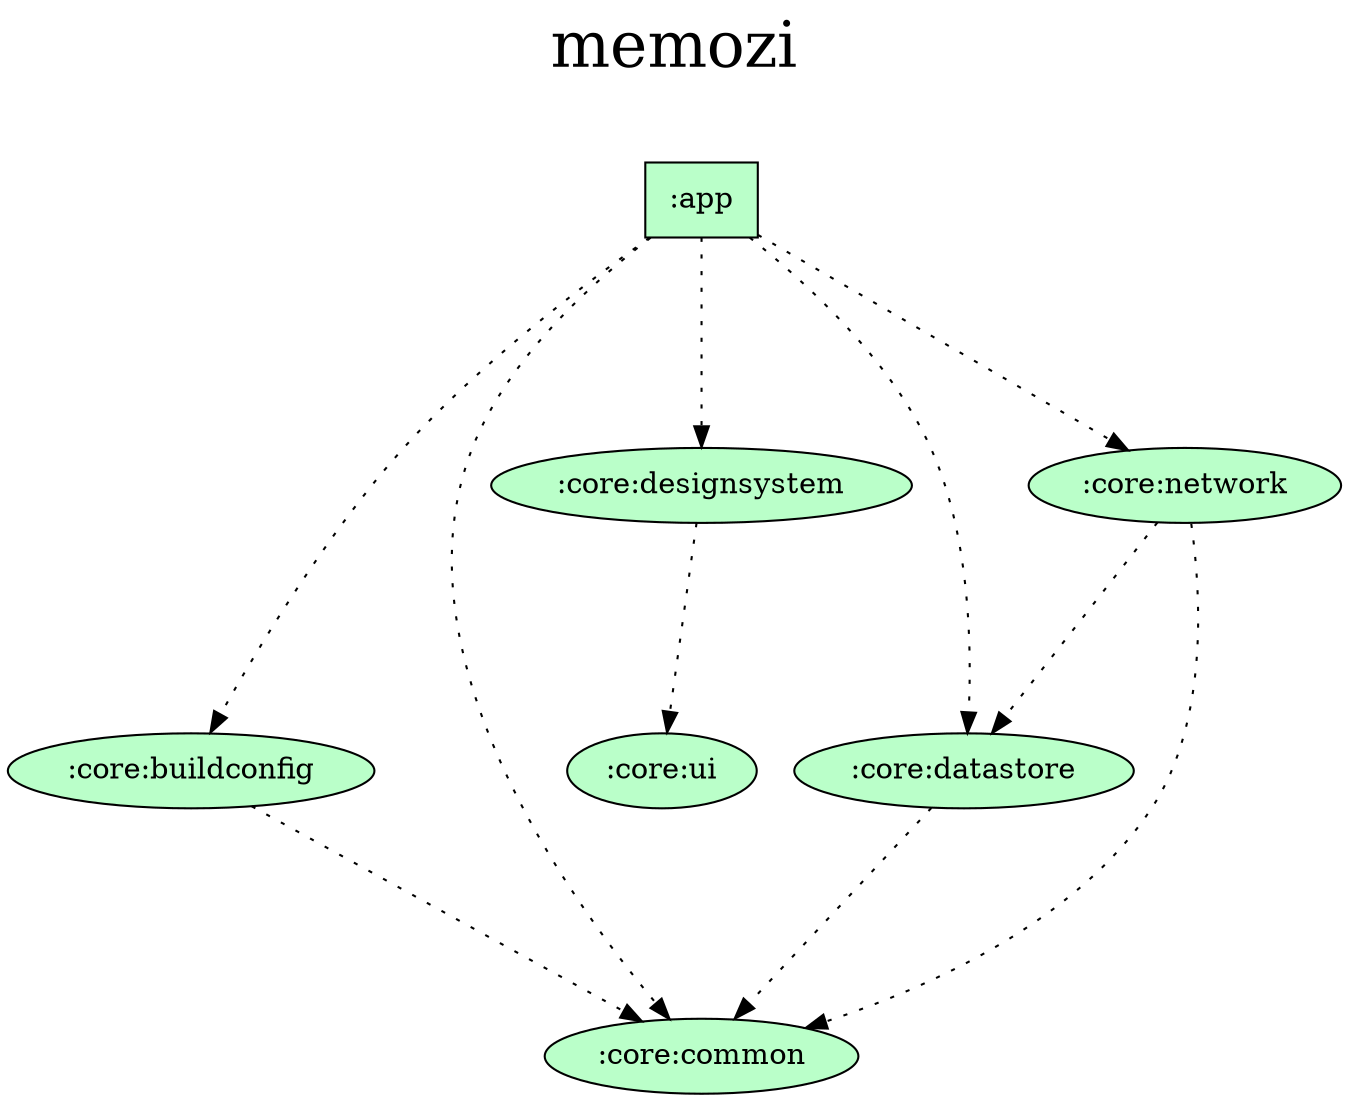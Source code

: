 digraph {
  graph [label="memozi\n ",labelloc=t,fontsize=30,ranksep=1.4];
  node [style=filled, fillcolor="#bbbbbb"];
  rankdir=TB;

  # Projects

  ":app" [shape=box, fillcolor="#baffc9"];
  ":core:buildconfig" [fillcolor="#baffc9"];
  ":core:common" [fillcolor="#baffc9"];
  ":core:datastore" [fillcolor="#baffc9"];
  ":core:designsystem" [fillcolor="#baffc9"];
  ":core:network" [fillcolor="#baffc9"];
  ":core:ui" [fillcolor="#baffc9"];

  {rank = same; ":app";}

  # Dependencies

  ":app" -> ":core:common" [style=dotted]
  ":app" -> ":core:designsystem" [style=dotted]
  ":app" -> ":core:buildconfig" [style=dotted]
  ":app" -> ":core:datastore" [style=dotted]
  ":app" -> ":core:network" [style=dotted]
  ":core:datastore" -> ":core:common" [style=dotted]
  ":core:buildconfig" -> ":core:common" [style=dotted]
  ":core:designsystem" -> ":core:ui" [style=dotted]
  ":core:network" -> ":core:datastore" [style=dotted]
  ":core:network" -> ":core:common" [style=dotted]
}
